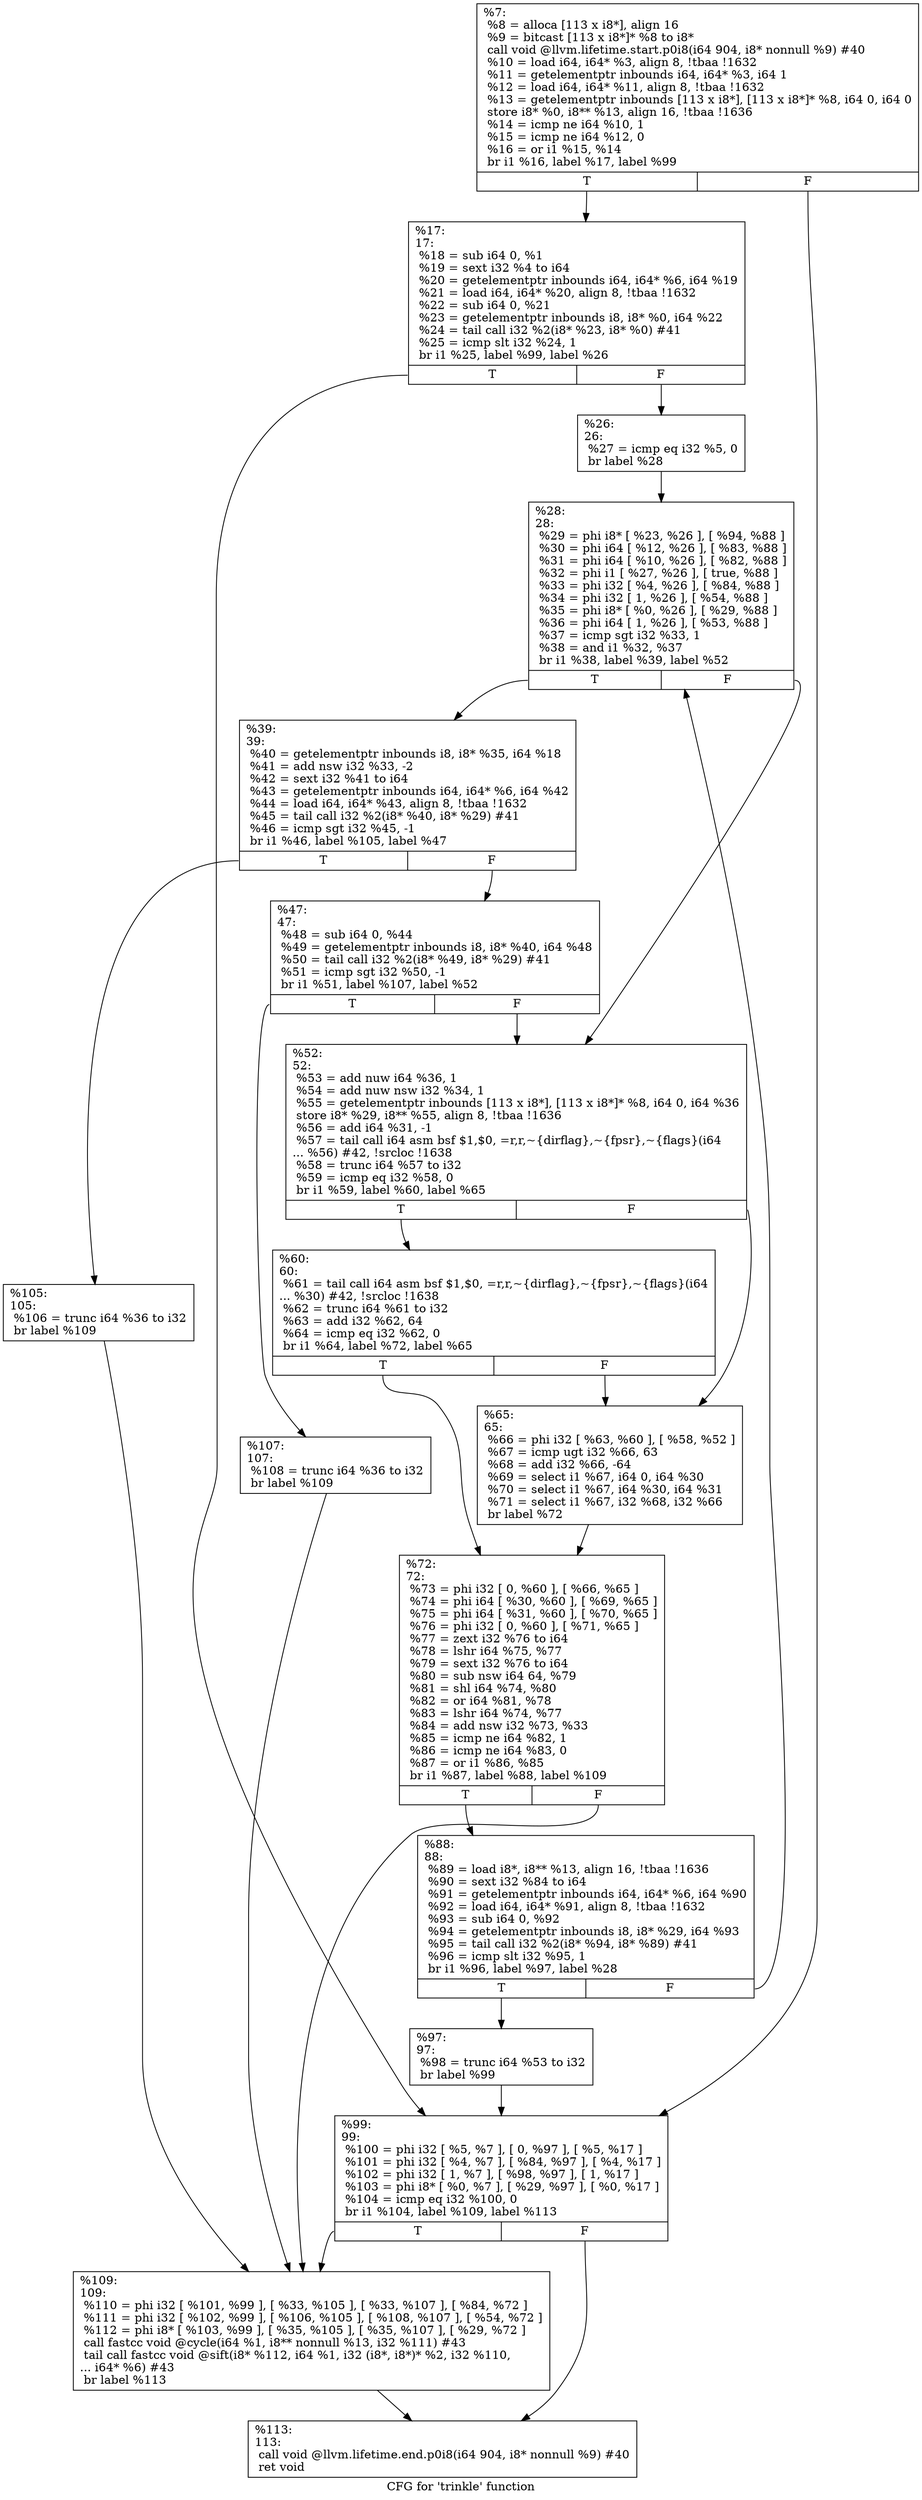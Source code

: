 digraph "CFG for 'trinkle' function" {
	label="CFG for 'trinkle' function";

	Node0x197d0c0 [shape=record,label="{%7:\l  %8 = alloca [113 x i8*], align 16\l  %9 = bitcast [113 x i8*]* %8 to i8*\l  call void @llvm.lifetime.start.p0i8(i64 904, i8* nonnull %9) #40\l  %10 = load i64, i64* %3, align 8, !tbaa !1632\l  %11 = getelementptr inbounds i64, i64* %3, i64 1\l  %12 = load i64, i64* %11, align 8, !tbaa !1632\l  %13 = getelementptr inbounds [113 x i8*], [113 x i8*]* %8, i64 0, i64 0\l  store i8* %0, i8** %13, align 16, !tbaa !1636\l  %14 = icmp ne i64 %10, 1\l  %15 = icmp ne i64 %12, 0\l  %16 = or i1 %15, %14\l  br i1 %16, label %17, label %99\l|{<s0>T|<s1>F}}"];
	Node0x197d0c0:s0 -> Node0x197d2c0;
	Node0x197d0c0:s1 -> Node0x197d630;
	Node0x197d2c0 [shape=record,label="{%17:\l17:                                               \l  %18 = sub i64 0, %1\l  %19 = sext i32 %4 to i64\l  %20 = getelementptr inbounds i64, i64* %6, i64 %19\l  %21 = load i64, i64* %20, align 8, !tbaa !1632\l  %22 = sub i64 0, %21\l  %23 = getelementptr inbounds i8, i8* %0, i64 %22\l  %24 = tail call i32 %2(i8* %23, i8* %0) #41\l  %25 = icmp slt i32 %24, 1\l  br i1 %25, label %99, label %26\l|{<s0>T|<s1>F}}"];
	Node0x197d2c0:s0 -> Node0x197d630;
	Node0x197d2c0:s1 -> Node0x197d310;
	Node0x197d310 [shape=record,label="{%26:\l26:                                               \l  %27 = icmp eq i32 %5, 0\l  br label %28\l}"];
	Node0x197d310 -> Node0x197d360;
	Node0x197d360 [shape=record,label="{%28:\l28:                                               \l  %29 = phi i8* [ %23, %26 ], [ %94, %88 ]\l  %30 = phi i64 [ %12, %26 ], [ %83, %88 ]\l  %31 = phi i64 [ %10, %26 ], [ %82, %88 ]\l  %32 = phi i1 [ %27, %26 ], [ true, %88 ]\l  %33 = phi i32 [ %4, %26 ], [ %84, %88 ]\l  %34 = phi i32 [ 1, %26 ], [ %54, %88 ]\l  %35 = phi i8* [ %0, %26 ], [ %29, %88 ]\l  %36 = phi i64 [ 1, %26 ], [ %53, %88 ]\l  %37 = icmp sgt i32 %33, 1\l  %38 = and i1 %32, %37\l  br i1 %38, label %39, label %52\l|{<s0>T|<s1>F}}"];
	Node0x197d360:s0 -> Node0x197d3b0;
	Node0x197d360:s1 -> Node0x197d450;
	Node0x197d3b0 [shape=record,label="{%39:\l39:                                               \l  %40 = getelementptr inbounds i8, i8* %35, i64 %18\l  %41 = add nsw i32 %33, -2\l  %42 = sext i32 %41 to i64\l  %43 = getelementptr inbounds i64, i64* %6, i64 %42\l  %44 = load i64, i64* %43, align 8, !tbaa !1632\l  %45 = tail call i32 %2(i8* %40, i8* %29) #41\l  %46 = icmp sgt i32 %45, -1\l  br i1 %46, label %105, label %47\l|{<s0>T|<s1>F}}"];
	Node0x197d3b0:s0 -> Node0x197d680;
	Node0x197d3b0:s1 -> Node0x197d400;
	Node0x197d400 [shape=record,label="{%47:\l47:                                               \l  %48 = sub i64 0, %44\l  %49 = getelementptr inbounds i8, i8* %40, i64 %48\l  %50 = tail call i32 %2(i8* %49, i8* %29) #41\l  %51 = icmp sgt i32 %50, -1\l  br i1 %51, label %107, label %52\l|{<s0>T|<s1>F}}"];
	Node0x197d400:s0 -> Node0x197d6d0;
	Node0x197d400:s1 -> Node0x197d450;
	Node0x197d450 [shape=record,label="{%52:\l52:                                               \l  %53 = add nuw i64 %36, 1\l  %54 = add nuw nsw i32 %34, 1\l  %55 = getelementptr inbounds [113 x i8*], [113 x i8*]* %8, i64 0, i64 %36\l  store i8* %29, i8** %55, align 8, !tbaa !1636\l  %56 = add i64 %31, -1\l  %57 = tail call i64 asm bsf $1,$0, =r,r,~\{dirflag\},~\{fpsr\},~\{flags\}(i64\l... %56) #42, !srcloc !1638\l  %58 = trunc i64 %57 to i32\l  %59 = icmp eq i32 %58, 0\l  br i1 %59, label %60, label %65\l|{<s0>T|<s1>F}}"];
	Node0x197d450:s0 -> Node0x197d4a0;
	Node0x197d450:s1 -> Node0x197d4f0;
	Node0x197d4a0 [shape=record,label="{%60:\l60:                                               \l  %61 = tail call i64 asm bsf $1,$0, =r,r,~\{dirflag\},~\{fpsr\},~\{flags\}(i64\l... %30) #42, !srcloc !1638\l  %62 = trunc i64 %61 to i32\l  %63 = add i32 %62, 64\l  %64 = icmp eq i32 %62, 0\l  br i1 %64, label %72, label %65\l|{<s0>T|<s1>F}}"];
	Node0x197d4a0:s0 -> Node0x197d540;
	Node0x197d4a0:s1 -> Node0x197d4f0;
	Node0x197d4f0 [shape=record,label="{%65:\l65:                                               \l  %66 = phi i32 [ %63, %60 ], [ %58, %52 ]\l  %67 = icmp ugt i32 %66, 63\l  %68 = add i32 %66, -64\l  %69 = select i1 %67, i64 0, i64 %30\l  %70 = select i1 %67, i64 %30, i64 %31\l  %71 = select i1 %67, i32 %68, i32 %66\l  br label %72\l}"];
	Node0x197d4f0 -> Node0x197d540;
	Node0x197d540 [shape=record,label="{%72:\l72:                                               \l  %73 = phi i32 [ 0, %60 ], [ %66, %65 ]\l  %74 = phi i64 [ %30, %60 ], [ %69, %65 ]\l  %75 = phi i64 [ %31, %60 ], [ %70, %65 ]\l  %76 = phi i32 [ 0, %60 ], [ %71, %65 ]\l  %77 = zext i32 %76 to i64\l  %78 = lshr i64 %75, %77\l  %79 = sext i32 %76 to i64\l  %80 = sub nsw i64 64, %79\l  %81 = shl i64 %74, %80\l  %82 = or i64 %81, %78\l  %83 = lshr i64 %74, %77\l  %84 = add nsw i32 %73, %33\l  %85 = icmp ne i64 %82, 1\l  %86 = icmp ne i64 %83, 0\l  %87 = or i1 %86, %85\l  br i1 %87, label %88, label %109\l|{<s0>T|<s1>F}}"];
	Node0x197d540:s0 -> Node0x197d590;
	Node0x197d540:s1 -> Node0x197d720;
	Node0x197d590 [shape=record,label="{%88:\l88:                                               \l  %89 = load i8*, i8** %13, align 16, !tbaa !1636\l  %90 = sext i32 %84 to i64\l  %91 = getelementptr inbounds i64, i64* %6, i64 %90\l  %92 = load i64, i64* %91, align 8, !tbaa !1632\l  %93 = sub i64 0, %92\l  %94 = getelementptr inbounds i8, i8* %29, i64 %93\l  %95 = tail call i32 %2(i8* %94, i8* %89) #41\l  %96 = icmp slt i32 %95, 1\l  br i1 %96, label %97, label %28\l|{<s0>T|<s1>F}}"];
	Node0x197d590:s0 -> Node0x197d5e0;
	Node0x197d590:s1 -> Node0x197d360;
	Node0x197d5e0 [shape=record,label="{%97:\l97:                                               \l  %98 = trunc i64 %53 to i32\l  br label %99\l}"];
	Node0x197d5e0 -> Node0x197d630;
	Node0x197d630 [shape=record,label="{%99:\l99:                                               \l  %100 = phi i32 [ %5, %7 ], [ 0, %97 ], [ %5, %17 ]\l  %101 = phi i32 [ %4, %7 ], [ %84, %97 ], [ %4, %17 ]\l  %102 = phi i32 [ 1, %7 ], [ %98, %97 ], [ 1, %17 ]\l  %103 = phi i8* [ %0, %7 ], [ %29, %97 ], [ %0, %17 ]\l  %104 = icmp eq i32 %100, 0\l  br i1 %104, label %109, label %113\l|{<s0>T|<s1>F}}"];
	Node0x197d630:s0 -> Node0x197d720;
	Node0x197d630:s1 -> Node0x197d770;
	Node0x197d680 [shape=record,label="{%105:\l105:                                              \l  %106 = trunc i64 %36 to i32\l  br label %109\l}"];
	Node0x197d680 -> Node0x197d720;
	Node0x197d6d0 [shape=record,label="{%107:\l107:                                              \l  %108 = trunc i64 %36 to i32\l  br label %109\l}"];
	Node0x197d6d0 -> Node0x197d720;
	Node0x197d720 [shape=record,label="{%109:\l109:                                              \l  %110 = phi i32 [ %101, %99 ], [ %33, %105 ], [ %33, %107 ], [ %84, %72 ]\l  %111 = phi i32 [ %102, %99 ], [ %106, %105 ], [ %108, %107 ], [ %54, %72 ]\l  %112 = phi i8* [ %103, %99 ], [ %35, %105 ], [ %35, %107 ], [ %29, %72 ]\l  call fastcc void @cycle(i64 %1, i8** nonnull %13, i32 %111) #43\l  tail call fastcc void @sift(i8* %112, i64 %1, i32 (i8*, i8*)* %2, i32 %110,\l... i64* %6) #43\l  br label %113\l}"];
	Node0x197d720 -> Node0x197d770;
	Node0x197d770 [shape=record,label="{%113:\l113:                                              \l  call void @llvm.lifetime.end.p0i8(i64 904, i8* nonnull %9) #40\l  ret void\l}"];
}
